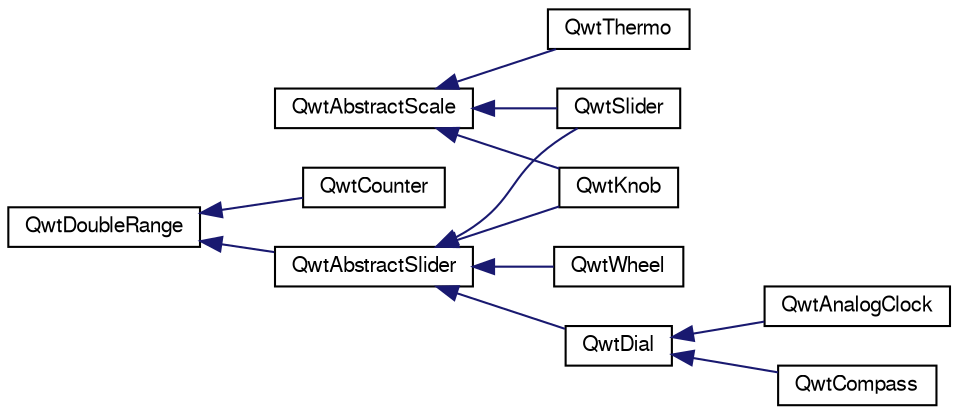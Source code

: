 digraph G
{
  edge [fontname="FreeSans",fontsize="10",labelfontname="FreeSans",labelfontsize="10"];
  node [fontname="FreeSans",fontsize="10",shape=record];
  rankdir="LR";
  Node1 [label="QwtAbstractScale",height=0.2,width=0.4,color="black", fillcolor="white", style="filled",URL="$class_qwt_abstract_scale.html",tooltip="An abstract base class for classes containing a scale."];
  Node1 -> Node2 [dir="back",color="midnightblue",fontsize="10",style="solid",fontname="FreeSans"];
  Node2 [label="QwtKnob",height=0.2,width=0.4,color="black", fillcolor="white", style="filled",URL="$class_qwt_knob.html",tooltip="The Knob Widget."];
  Node1 -> Node3 [dir="back",color="midnightblue",fontsize="10",style="solid",fontname="FreeSans"];
  Node3 [label="QwtSlider",height=0.2,width=0.4,color="black", fillcolor="white", style="filled",URL="$class_qwt_slider.html",tooltip="The Slider Widget."];
  Node1 -> Node4 [dir="back",color="midnightblue",fontsize="10",style="solid",fontname="FreeSans"];
  Node4 [label="QwtThermo",height=0.2,width=0.4,color="black", fillcolor="white", style="filled",URL="$class_qwt_thermo.html",tooltip="The Thermometer Widget."];
  Node5 [label="QwtDoubleRange",height=0.2,width=0.4,color="black", fillcolor="white", style="filled",URL="$class_qwt_double_range.html",tooltip="A class which controls a value within an interval."];
  Node5 -> Node6 [dir="back",color="midnightblue",fontsize="10",style="solid",fontname="FreeSans"];
  Node6 [label="QwtAbstractSlider",height=0.2,width=0.4,color="black", fillcolor="white", style="filled",URL="$class_qwt_abstract_slider.html",tooltip="An abstract base class for slider widgets."];
  Node6 -> Node7 [dir="back",color="midnightblue",fontsize="10",style="solid",fontname="FreeSans"];
  Node7 [label="QwtDial",height=0.2,width=0.4,color="black", fillcolor="white", style="filled",URL="$class_qwt_dial.html",tooltip="QwtDial class provides a rounded range control."];
  Node7 -> Node8 [dir="back",color="midnightblue",fontsize="10",style="solid",fontname="FreeSans"];
  Node8 [label="QwtAnalogClock",height=0.2,width=0.4,color="black", fillcolor="white", style="filled",URL="$class_qwt_analog_clock.html",tooltip="An analog clock."];
  Node7 -> Node9 [dir="back",color="midnightblue",fontsize="10",style="solid",fontname="FreeSans"];
  Node9 [label="QwtCompass",height=0.2,width=0.4,color="black", fillcolor="white", style="filled",URL="$class_qwt_compass.html",tooltip="A Compass Widget."];
  Node6 -> Node2 [dir="back",color="midnightblue",fontsize="10",style="solid",fontname="FreeSans"];
  Node6 -> Node3 [dir="back",color="midnightblue",fontsize="10",style="solid",fontname="FreeSans"];
  Node6 -> Node10 [dir="back",color="midnightblue",fontsize="10",style="solid",fontname="FreeSans"];
  Node10 [label="QwtWheel",height=0.2,width=0.4,color="black", fillcolor="white", style="filled",URL="$class_qwt_wheel.html",tooltip="The Wheel Widget."];
  Node5 -> Node11 [dir="back",color="midnightblue",fontsize="10",style="solid",fontname="FreeSans"];
  Node11 [label="QwtCounter",height=0.2,width=0.4,color="black", fillcolor="white", style="filled",URL="$class_qwt_counter.html",tooltip="The Counter Widget."];
}
